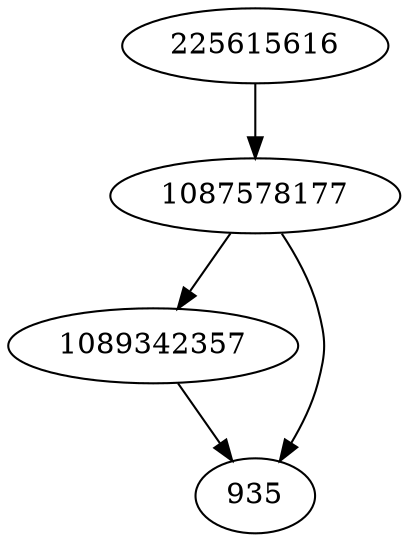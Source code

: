 strict digraph  {
225615616;
1087578177;
1089342357;
935;
225615616 -> 1087578177;
1087578177 -> 935;
1087578177 -> 1089342357;
1089342357 -> 935;
}
